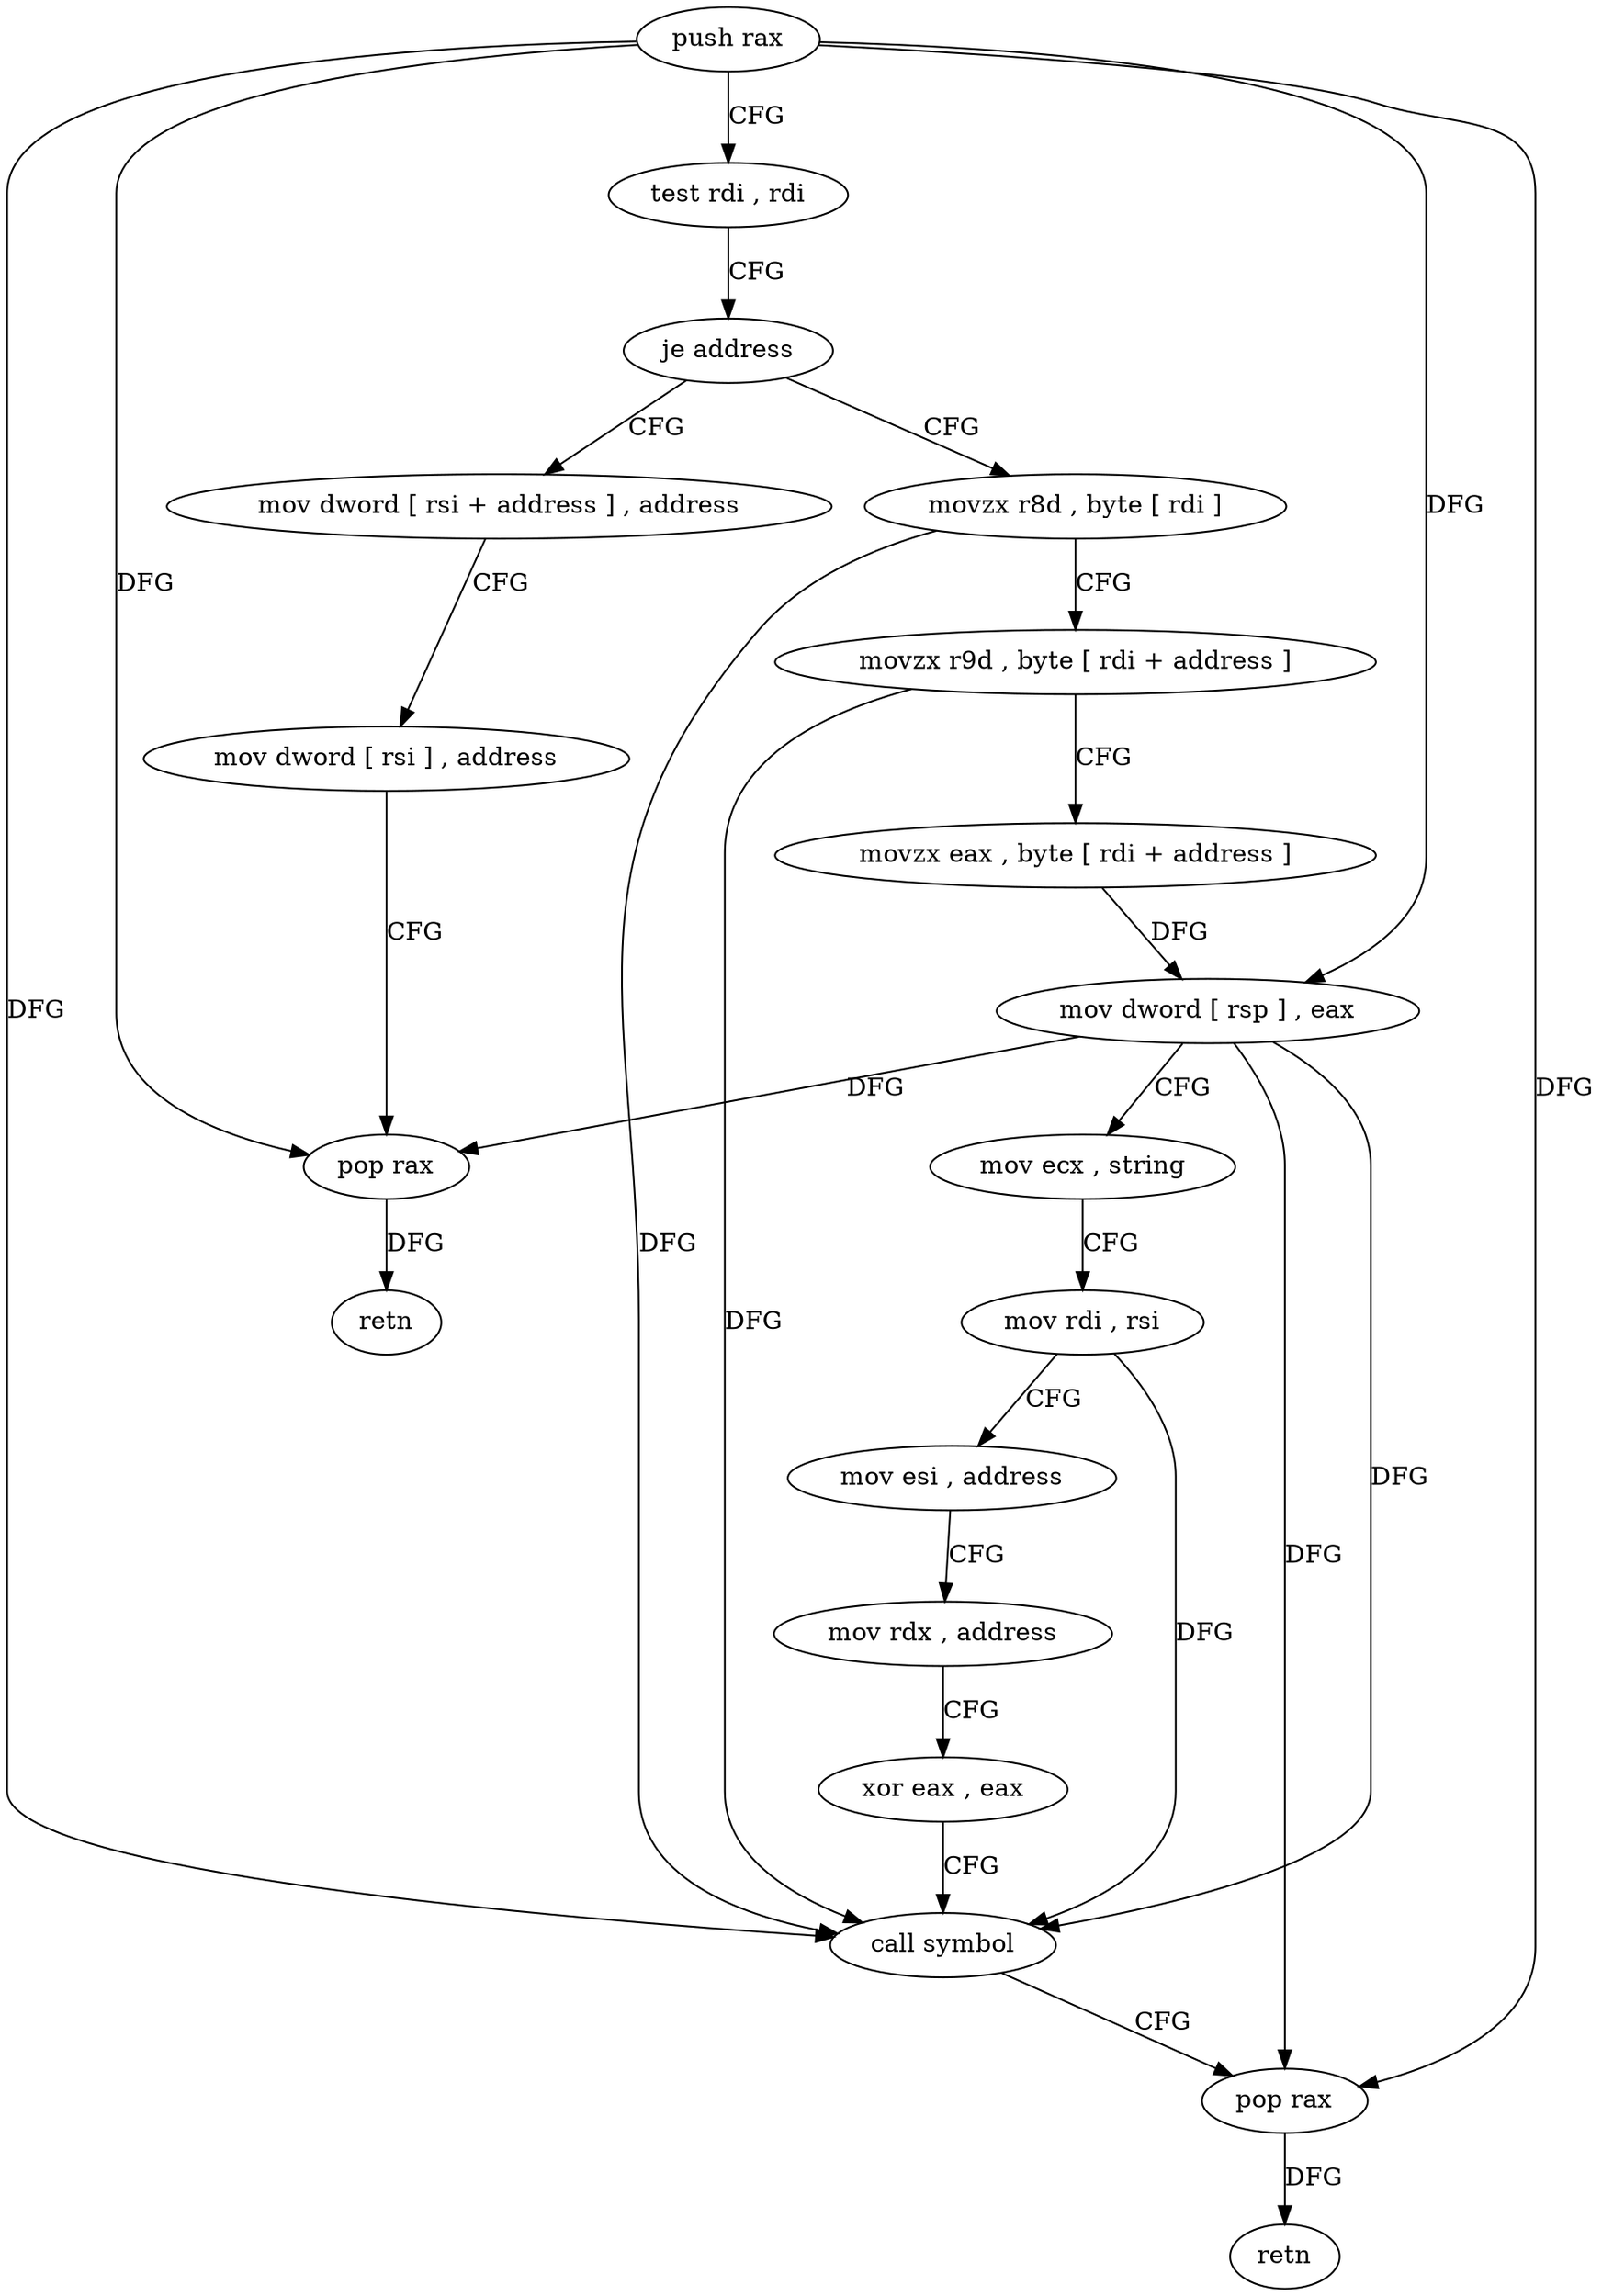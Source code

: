 digraph "func" {
"4207584" [label = "push rax" ]
"4207585" [label = "test rdi , rdi" ]
"4207588" [label = "je address" ]
"4207635" [label = "mov dword [ rsi + address ] , address" ]
"4207590" [label = "movzx r8d , byte [ rdi ]" ]
"4207642" [label = "mov dword [ rsi ] , address" ]
"4207648" [label = "pop rax" ]
"4207649" [label = "retn" ]
"4207594" [label = "movzx r9d , byte [ rdi + address ]" ]
"4207599" [label = "movzx eax , byte [ rdi + address ]" ]
"4207603" [label = "mov dword [ rsp ] , eax" ]
"4207606" [label = "mov ecx , string" ]
"4207611" [label = "mov rdi , rsi" ]
"4207614" [label = "mov esi , address" ]
"4207619" [label = "mov rdx , address" ]
"4207626" [label = "xor eax , eax" ]
"4207628" [label = "call symbol" ]
"4207633" [label = "pop rax" ]
"4207634" [label = "retn" ]
"4207584" -> "4207585" [ label = "CFG" ]
"4207584" -> "4207648" [ label = "DFG" ]
"4207584" -> "4207603" [ label = "DFG" ]
"4207584" -> "4207628" [ label = "DFG" ]
"4207584" -> "4207633" [ label = "DFG" ]
"4207585" -> "4207588" [ label = "CFG" ]
"4207588" -> "4207635" [ label = "CFG" ]
"4207588" -> "4207590" [ label = "CFG" ]
"4207635" -> "4207642" [ label = "CFG" ]
"4207590" -> "4207594" [ label = "CFG" ]
"4207590" -> "4207628" [ label = "DFG" ]
"4207642" -> "4207648" [ label = "CFG" ]
"4207648" -> "4207649" [ label = "DFG" ]
"4207594" -> "4207599" [ label = "CFG" ]
"4207594" -> "4207628" [ label = "DFG" ]
"4207599" -> "4207603" [ label = "DFG" ]
"4207603" -> "4207606" [ label = "CFG" ]
"4207603" -> "4207648" [ label = "DFG" ]
"4207603" -> "4207628" [ label = "DFG" ]
"4207603" -> "4207633" [ label = "DFG" ]
"4207606" -> "4207611" [ label = "CFG" ]
"4207611" -> "4207614" [ label = "CFG" ]
"4207611" -> "4207628" [ label = "DFG" ]
"4207614" -> "4207619" [ label = "CFG" ]
"4207619" -> "4207626" [ label = "CFG" ]
"4207626" -> "4207628" [ label = "CFG" ]
"4207628" -> "4207633" [ label = "CFG" ]
"4207633" -> "4207634" [ label = "DFG" ]
}

